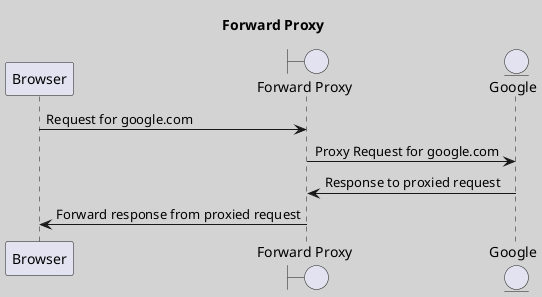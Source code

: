 @startuml

title Forward Proxy

skinparam backgroundColor lightGray

participant Browser
boundary ForwardProxy as "Forward Proxy"
entity Google

Browser -> ForwardProxy : Request for google.com
ForwardProxy -> Google : Proxy Request for google.com
Google -> ForwardProxy : Response to proxied request
ForwardProxy -> Browser  : Forward response from proxied request

@enduml
